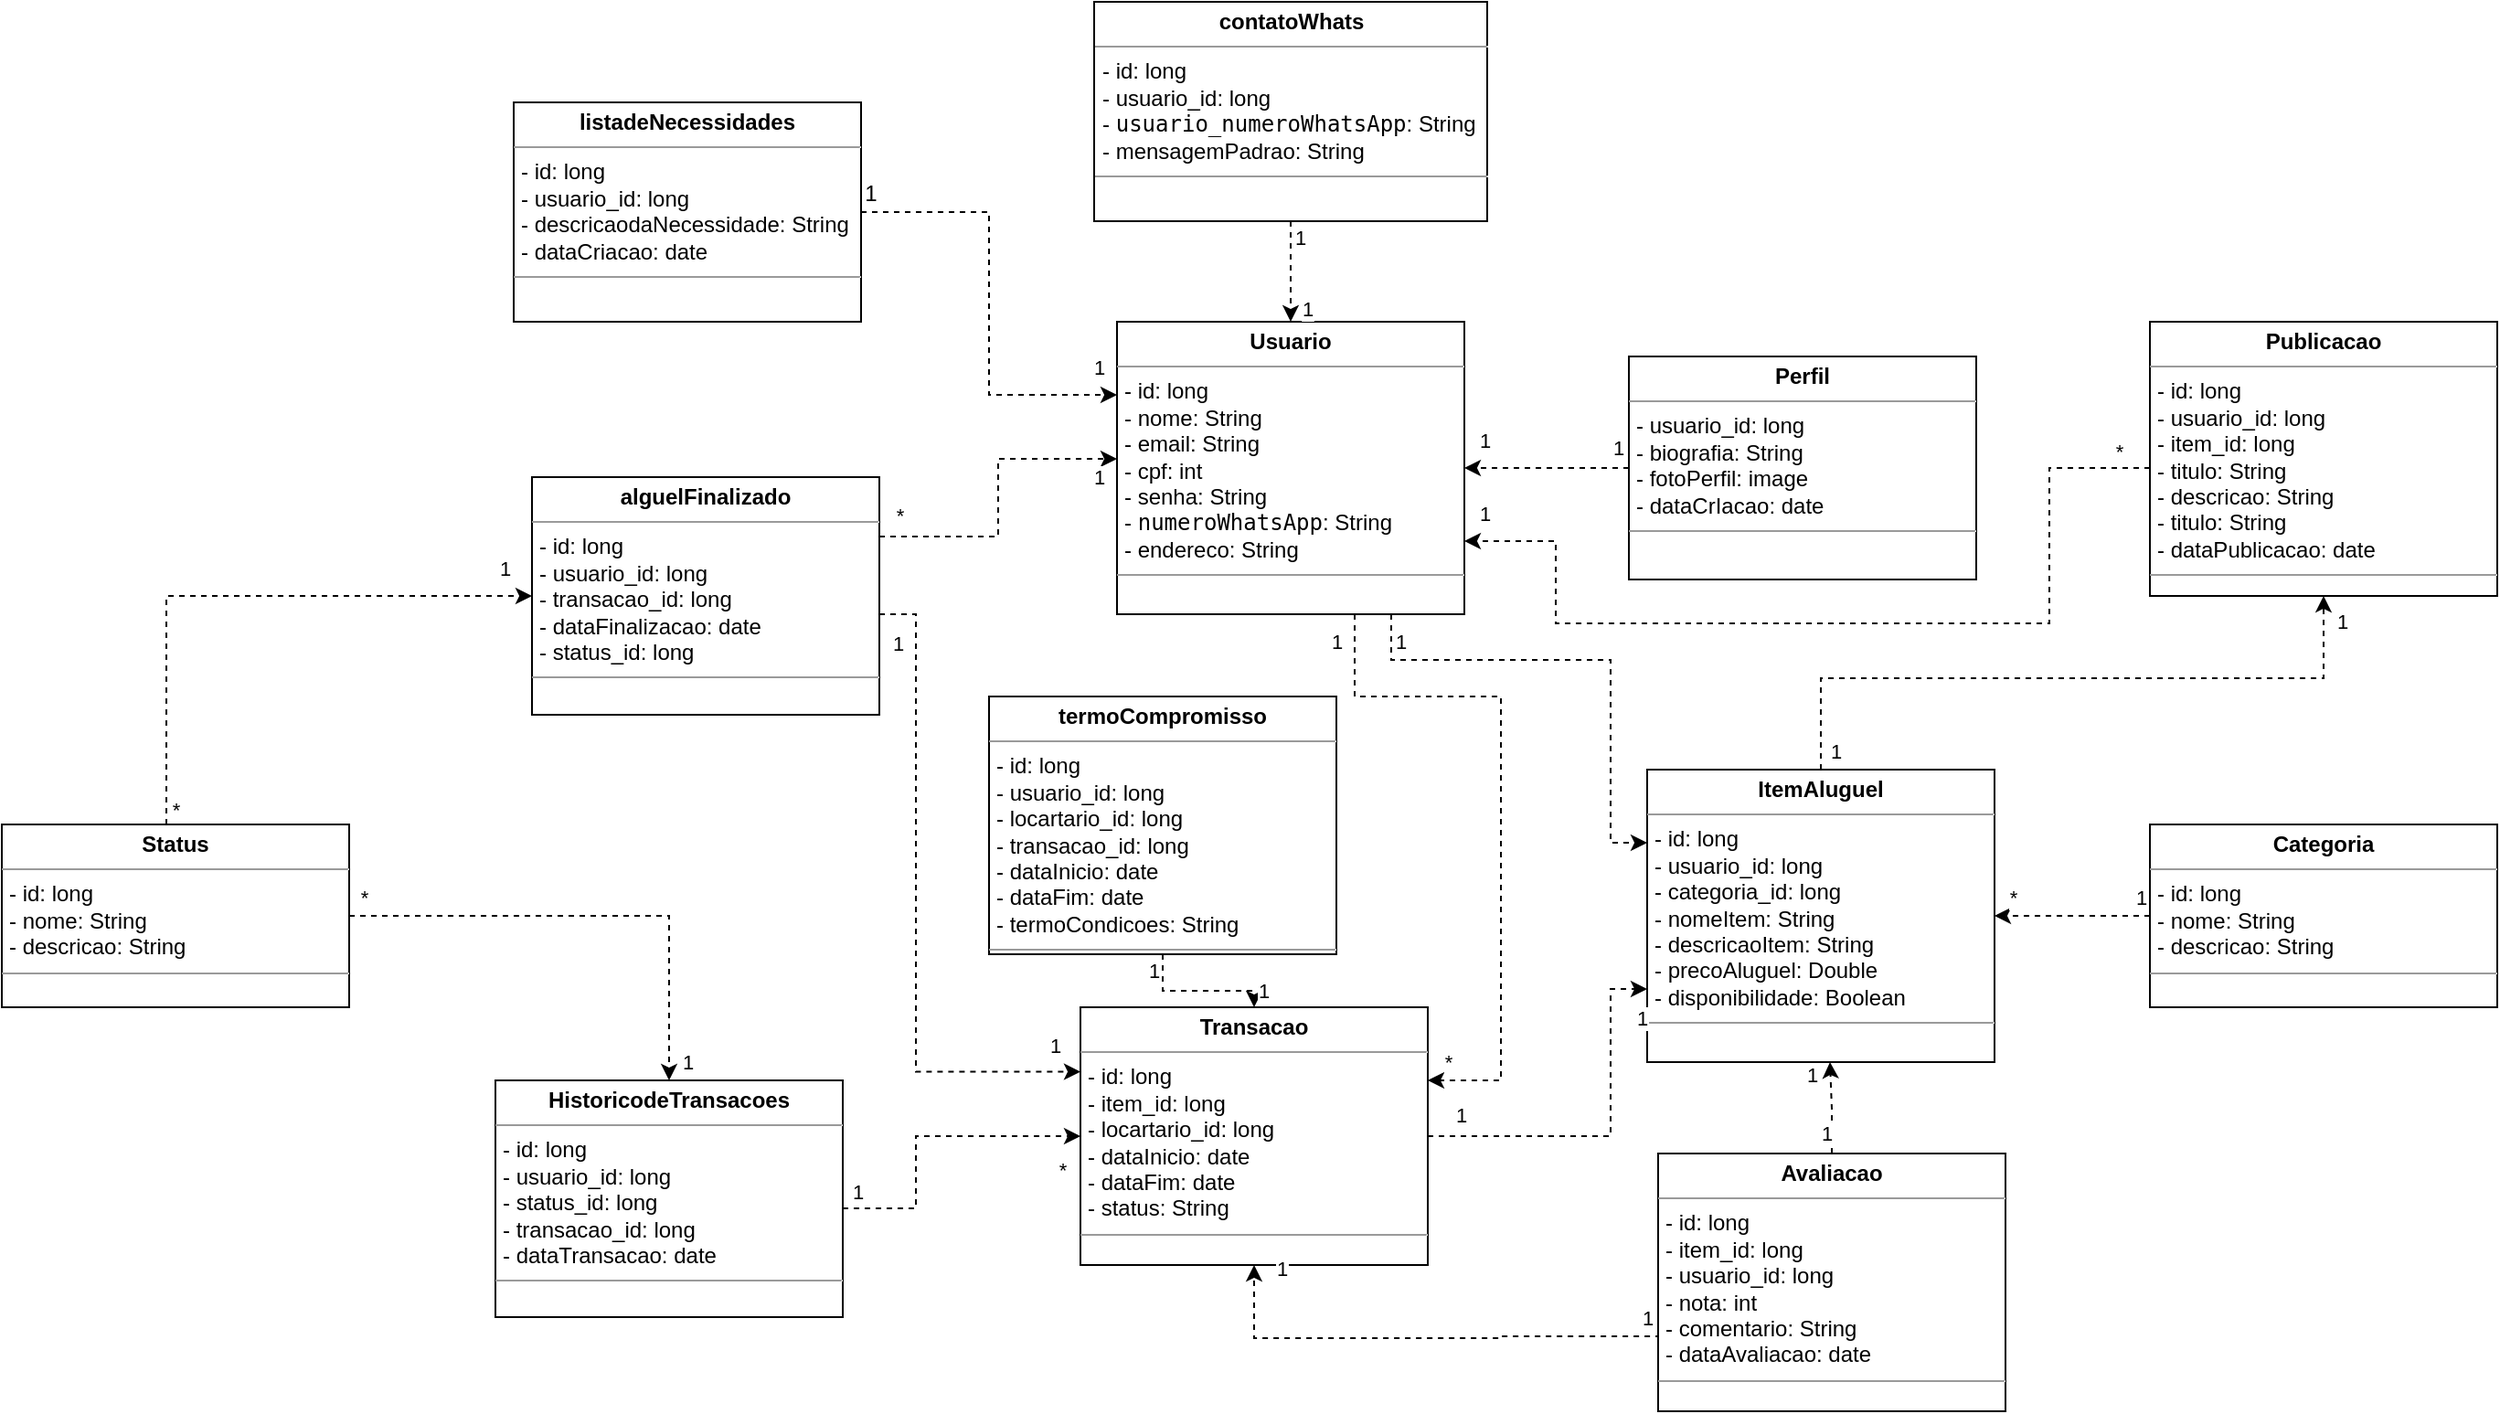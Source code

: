<mxfile version="24.7.12">
  <diagram name="Page-1" id="c4acf3e9-155e-7222-9cf6-157b1a14988f">
    <mxGraphModel grid="1" page="1" gridSize="10" guides="1" tooltips="1" connect="1" arrows="1" fold="1" pageScale="1" pageWidth="850" pageHeight="1100" background="none" math="0" shadow="0">
      <root>
        <mxCell id="0" />
        <mxCell id="1" parent="0" />
        <mxCell id="n1rF1yETlVW7gJXalLBn-2" style="edgeStyle=orthogonalEdgeStyle;rounded=0;orthogonalLoop=1;jettySize=auto;html=1;entryX=0;entryY=0.25;entryDx=0;entryDy=0;dashed=1;" edge="1" parent="1" source="5d2195bd80daf111-18" target="n1rF1yETlVW7gJXalLBn-1">
          <mxGeometry relative="1" as="geometry">
            <Array as="points">
              <mxPoint x="200" y="160" />
              <mxPoint x="320" y="160" />
              <mxPoint x="320" y="260" />
            </Array>
          </mxGeometry>
        </mxCell>
        <mxCell id="n1rF1yETlVW7gJXalLBn-9" value="1" style="edgeLabel;html=1;align=center;verticalAlign=middle;resizable=0;points=[];" vertex="1" connectable="0" parent="n1rF1yETlVW7gJXalLBn-2">
          <mxGeometry x="-0.838" y="2" relative="1" as="geometry">
            <mxPoint x="3" y="-7" as="offset" />
          </mxGeometry>
        </mxCell>
        <mxCell id="n1rF1yETlVW7gJXalLBn-61" style="edgeStyle=orthogonalEdgeStyle;rounded=0;orthogonalLoop=1;jettySize=auto;html=1;dashed=1;" edge="1" parent="1" source="5d2195bd80daf111-18" target="n1rF1yETlVW7gJXalLBn-5">
          <mxGeometry relative="1" as="geometry">
            <Array as="points">
              <mxPoint x="180" y="180" />
              <mxPoint x="260" y="180" />
              <mxPoint x="260" y="390" />
            </Array>
          </mxGeometry>
        </mxCell>
        <mxCell id="n1rF1yETlVW7gJXalLBn-68" value="1" style="edgeLabel;html=1;align=center;verticalAlign=middle;resizable=0;points=[];" vertex="1" connectable="0" parent="n1rF1yETlVW7gJXalLBn-61">
          <mxGeometry x="-0.92" y="2" relative="1" as="geometry">
            <mxPoint x="-12" as="offset" />
          </mxGeometry>
        </mxCell>
        <mxCell id="n1rF1yETlVW7gJXalLBn-69" value="*" style="edgeLabel;html=1;align=center;verticalAlign=middle;resizable=0;points=[];" vertex="1" connectable="0" parent="n1rF1yETlVW7gJXalLBn-61">
          <mxGeometry x="0.891" y="-3" relative="1" as="geometry">
            <mxPoint x="-10" y="-7" as="offset" />
          </mxGeometry>
        </mxCell>
        <mxCell id="5d2195bd80daf111-18" value="&lt;p style=&quot;margin:0px;margin-top:4px;text-align:center;&quot;&gt;&lt;b&gt;Usuario&lt;/b&gt;&lt;/p&gt;&lt;hr size=&quot;1&quot;&gt;&lt;p style=&quot;margin:0px;margin-left:4px;&quot;&gt;- id: long&lt;/p&gt;&lt;p style=&quot;margin:0px;margin-left:4px;&quot;&gt;- nome: String&lt;/p&gt;&lt;p style=&quot;margin:0px;margin-left:4px;&quot;&gt;- email: String&lt;/p&gt;&lt;p style=&quot;margin:0px;margin-left:4px;&quot;&gt;- cpf: int&lt;/p&gt;&lt;p style=&quot;margin:0px;margin-left:4px;&quot;&gt;- senha: String&lt;/p&gt;&lt;p style=&quot;margin:0px;margin-left:4px;&quot;&gt;-&amp;nbsp;&lt;code&gt;numeroWhatsApp&lt;/code&gt;: String&lt;/p&gt;&lt;p style=&quot;margin:0px;margin-left:4px;&quot;&gt;- endereco: String&lt;br&gt;&lt;/p&gt;&lt;hr size=&quot;1&quot;&gt;" style="verticalAlign=top;align=left;overflow=fill;fontSize=12;fontFamily=Helvetica;html=1;rounded=0;shadow=0;comic=0;labelBackgroundColor=none;strokeWidth=1" vertex="1" parent="1">
          <mxGeometry x="50" y="-25" width="190" height="160" as="geometry" />
        </mxCell>
        <mxCell id="n1rF1yETlVW7gJXalLBn-16" style="edgeStyle=orthogonalEdgeStyle;rounded=0;orthogonalLoop=1;jettySize=auto;html=1;entryX=1;entryY=0.5;entryDx=0;entryDy=0;dashed=1;" edge="1" parent="1" source="5d2195bd80daf111-19" target="5d2195bd80daf111-18">
          <mxGeometry relative="1" as="geometry" />
        </mxCell>
        <mxCell id="n1rF1yETlVW7gJXalLBn-17" value="1" style="edgeLabel;html=1;align=center;verticalAlign=middle;resizable=0;points=[];" vertex="1" connectable="0" parent="n1rF1yETlVW7gJXalLBn-16">
          <mxGeometry x="0.855" y="1" relative="1" as="geometry">
            <mxPoint x="4" y="-16" as="offset" />
          </mxGeometry>
        </mxCell>
        <mxCell id="n1rF1yETlVW7gJXalLBn-18" value="1" style="edgeLabel;html=1;align=center;verticalAlign=middle;resizable=0;points=[];" vertex="1" connectable="0" parent="n1rF1yETlVW7gJXalLBn-16">
          <mxGeometry x="-0.935" relative="1" as="geometry">
            <mxPoint x="-3" y="-11" as="offset" />
          </mxGeometry>
        </mxCell>
        <mxCell id="5d2195bd80daf111-19" value="&lt;p style=&quot;margin:0px;margin-top:4px;text-align:center;&quot;&gt;&lt;b&gt;Perfil&lt;/b&gt;&lt;/p&gt;&lt;hr size=&quot;1&quot;&gt;&lt;p style=&quot;margin:0px;margin-left:4px;&quot;&gt;- usuario_id: long&lt;/p&gt;&lt;p style=&quot;margin:0px;margin-left:4px;&quot;&gt;- biografia: String&lt;/p&gt;&lt;p style=&quot;margin:0px;margin-left:4px;&quot;&gt;- fotoPerfil: image&lt;/p&gt;&lt;p style=&quot;margin:0px;margin-left:4px;&quot;&gt;- dataCrIacao: date&lt;/p&gt;&lt;hr size=&quot;1&quot;&gt;&lt;p style=&quot;margin:0px;margin-left:4px;&quot;&gt;&lt;br&gt;&lt;/p&gt;" style="verticalAlign=top;align=left;overflow=fill;fontSize=12;fontFamily=Helvetica;html=1;rounded=0;shadow=0;comic=0;labelBackgroundColor=none;strokeWidth=1" vertex="1" parent="1">
          <mxGeometry x="330" y="-6" width="190" height="122" as="geometry" />
        </mxCell>
        <mxCell id="n1rF1yETlVW7gJXalLBn-4" style="edgeStyle=orthogonalEdgeStyle;rounded=0;orthogonalLoop=1;jettySize=auto;html=1;entryX=1;entryY=0.75;entryDx=0;entryDy=0;dashed=1;" edge="1" parent="1" source="5d2195bd80daf111-20" target="5d2195bd80daf111-18">
          <mxGeometry relative="1" as="geometry">
            <Array as="points">
              <mxPoint x="560" y="55" />
              <mxPoint x="560" y="140" />
              <mxPoint x="290" y="140" />
              <mxPoint x="290" y="95" />
            </Array>
          </mxGeometry>
        </mxCell>
        <mxCell id="n1rF1yETlVW7gJXalLBn-19" value="1" style="edgeLabel;html=1;align=center;verticalAlign=middle;resizable=0;points=[];" vertex="1" connectable="0" parent="n1rF1yETlVW7gJXalLBn-4">
          <mxGeometry x="0.839" y="-1" relative="1" as="geometry">
            <mxPoint x="-30" y="-14" as="offset" />
          </mxGeometry>
        </mxCell>
        <mxCell id="n1rF1yETlVW7gJXalLBn-20" value="*" style="edgeLabel;html=1;align=center;verticalAlign=middle;resizable=0;points=[];" vertex="1" connectable="0" parent="n1rF1yETlVW7gJXalLBn-4">
          <mxGeometry x="-0.948" y="1" relative="1" as="geometry">
            <mxPoint x="-4" y="-10" as="offset" />
          </mxGeometry>
        </mxCell>
        <mxCell id="5d2195bd80daf111-20" value="&lt;p style=&quot;margin:0px;margin-top:4px;text-align:center;&quot;&gt;&lt;b&gt;Publicacao&lt;br&gt;&lt;/b&gt;&lt;/p&gt;&lt;hr size=&quot;1&quot;&gt;&lt;p style=&quot;margin:0px;margin-left:4px;&quot;&gt;- id: long&lt;/p&gt;&lt;p style=&quot;margin:0px;margin-left:4px;&quot;&gt;- usuario_id: long&lt;/p&gt;&lt;p style=&quot;margin:0px;margin-left:4px;&quot;&gt;- item_id: long&lt;/p&gt;&lt;p style=&quot;margin:0px;margin-left:4px;&quot;&gt;- titulo: String&lt;/p&gt;&lt;p style=&quot;margin:0px;margin-left:4px;&quot;&gt;- descricao: String&lt;/p&gt;&lt;p style=&quot;margin:0px;margin-left:4px;&quot;&gt;- titulo: String&lt;/p&gt;&lt;p style=&quot;margin:0px;margin-left:4px;&quot;&gt;- dataPublicacao: date&lt;/p&gt;&lt;hr size=&quot;1&quot;&gt;" style="verticalAlign=top;align=left;overflow=fill;fontSize=12;fontFamily=Helvetica;html=1;rounded=0;shadow=0;comic=0;labelBackgroundColor=none;strokeWidth=1" vertex="1" parent="1">
          <mxGeometry x="615" y="-25" width="190" height="150" as="geometry" />
        </mxCell>
        <mxCell id="n1rF1yETlVW7gJXalLBn-25" style="edgeStyle=orthogonalEdgeStyle;rounded=0;orthogonalLoop=1;jettySize=auto;html=1;entryX=0.5;entryY=1;entryDx=0;entryDy=0;dashed=1;exitX=0.5;exitY=0;exitDx=0;exitDy=0;" edge="1" parent="1" source="n1rF1yETlVW7gJXalLBn-1" target="5d2195bd80daf111-20">
          <mxGeometry relative="1" as="geometry">
            <Array as="points">
              <mxPoint x="435" y="170" />
              <mxPoint x="710" y="170" />
            </Array>
          </mxGeometry>
        </mxCell>
        <mxCell id="n1rF1yETlVW7gJXalLBn-26" value="1" style="edgeLabel;html=1;align=center;verticalAlign=middle;resizable=0;points=[];" vertex="1" connectable="0" parent="n1rF1yETlVW7gJXalLBn-25">
          <mxGeometry x="0.915" relative="1" as="geometry">
            <mxPoint x="10" y="-2" as="offset" />
          </mxGeometry>
        </mxCell>
        <mxCell id="n1rF1yETlVW7gJXalLBn-27" value="1" style="edgeLabel;html=1;align=center;verticalAlign=middle;resizable=0;points=[];" vertex="1" connectable="0" parent="n1rF1yETlVW7gJXalLBn-25">
          <mxGeometry x="-0.657" relative="1" as="geometry">
            <mxPoint x="-6" y="40" as="offset" />
          </mxGeometry>
        </mxCell>
        <mxCell id="n1rF1yETlVW7gJXalLBn-1" value="&lt;p style=&quot;margin:0px;margin-top:4px;text-align:center;&quot;&gt;&lt;b&gt;ItemAluguel&lt;/b&gt;&lt;/p&gt;&lt;hr size=&quot;1&quot;&gt;&lt;p style=&quot;margin:0px;margin-left:4px;&quot;&gt;- id: long&lt;/p&gt;&lt;p style=&quot;margin:0px;margin-left:4px;&quot;&gt;- usuario_id: long&lt;/p&gt;&lt;p style=&quot;margin:0px;margin-left:4px;&quot;&gt;- categoria_id: long&lt;/p&gt;&lt;p style=&quot;margin:0px;margin-left:4px;&quot;&gt;&lt;/p&gt;&lt;p style=&quot;margin:0px;margin-left:4px;&quot;&gt;- nomeItem: String&lt;/p&gt;&lt;p style=&quot;margin:0px;margin-left:4px;&quot;&gt;- descricaoItem: String&lt;/p&gt;&lt;p style=&quot;margin:0px;margin-left:4px;&quot;&gt;- precoAluguel: Double&lt;/p&gt;&lt;p style=&quot;margin:0px;margin-left:4px;&quot;&gt;- disponibilidade: Boolean&lt;/p&gt;&lt;hr size=&quot;1&quot;&gt;" style="verticalAlign=top;align=left;overflow=fill;fontSize=12;fontFamily=Helvetica;html=1;rounded=0;shadow=0;comic=0;labelBackgroundColor=none;strokeWidth=1" vertex="1" parent="1">
          <mxGeometry x="340" y="220" width="190" height="160" as="geometry" />
        </mxCell>
        <mxCell id="n1rF1yETlVW7gJXalLBn-6" style="edgeStyle=orthogonalEdgeStyle;rounded=0;orthogonalLoop=1;jettySize=auto;html=1;dashed=1;entryX=0;entryY=0.75;entryDx=0;entryDy=0;" edge="1" parent="1" source="n1rF1yETlVW7gJXalLBn-5" target="n1rF1yETlVW7gJXalLBn-1">
          <mxGeometry relative="1" as="geometry">
            <Array as="points">
              <mxPoint x="320" y="421" />
              <mxPoint x="320" y="340" />
            </Array>
          </mxGeometry>
        </mxCell>
        <mxCell id="n1rF1yETlVW7gJXalLBn-14" value="1" style="edgeLabel;html=1;align=center;verticalAlign=middle;resizable=0;points=[];" vertex="1" connectable="0" parent="n1rF1yETlVW7gJXalLBn-6">
          <mxGeometry x="-0.818" y="1" relative="1" as="geometry">
            <mxPoint y="-11" as="offset" />
          </mxGeometry>
        </mxCell>
        <mxCell id="n1rF1yETlVW7gJXalLBn-15" value="1" style="edgeLabel;html=1;align=center;verticalAlign=middle;resizable=0;points=[];" vertex="1" connectable="0" parent="n1rF1yETlVW7gJXalLBn-6">
          <mxGeometry x="0.543" relative="1" as="geometry">
            <mxPoint x="17" y="-10" as="offset" />
          </mxGeometry>
        </mxCell>
        <mxCell id="n1rF1yETlVW7gJXalLBn-5" value="&lt;p style=&quot;margin:0px;margin-top:4px;text-align:center;&quot;&gt;&lt;b&gt;Transacao&lt;/b&gt;&lt;/p&gt;&lt;hr size=&quot;1&quot;&gt;&lt;p style=&quot;margin:0px;margin-left:4px;&quot;&gt;- id: long&lt;/p&gt;&lt;p style=&quot;margin:0px;margin-left:4px;&quot;&gt;- item_id: long&lt;/p&gt;&lt;p style=&quot;margin:0px;margin-left:4px;&quot;&gt;&lt;/p&gt;&lt;p style=&quot;margin:0px;margin-left:4px;&quot;&gt;- locartario_id: long&lt;/p&gt;&lt;p style=&quot;margin:0px;margin-left:4px;&quot;&gt;- dataInicio: date&lt;/p&gt;&lt;p style=&quot;margin:0px;margin-left:4px;&quot;&gt;- dataFim: date&lt;/p&gt;&lt;p style=&quot;margin:0px;margin-left:4px;&quot;&gt;- status: String&lt;/p&gt;&lt;p style=&quot;margin:0px;margin-left:4px;&quot;&gt;&lt;/p&gt;&lt;p style=&quot;margin:0px;margin-left:4px;&quot;&gt;&lt;/p&gt;&lt;hr size=&quot;1&quot;&gt;&lt;p style=&quot;margin:0px;margin-left:4px;&quot;&gt;&lt;br&gt;&lt;/p&gt;" style="verticalAlign=top;align=left;overflow=fill;fontSize=12;fontFamily=Helvetica;html=1;rounded=0;shadow=0;comic=0;labelBackgroundColor=none;strokeWidth=1" vertex="1" parent="1">
          <mxGeometry x="30" y="350" width="190" height="141" as="geometry" />
        </mxCell>
        <mxCell id="n1rF1yETlVW7gJXalLBn-8" style="edgeStyle=orthogonalEdgeStyle;rounded=0;orthogonalLoop=1;jettySize=auto;html=1;entryX=0.5;entryY=1;entryDx=0;entryDy=0;dashed=1;" edge="1" parent="1" source="n1rF1yETlVW7gJXalLBn-7">
          <mxGeometry relative="1" as="geometry">
            <mxPoint x="450" y="440" as="sourcePoint" />
            <mxPoint x="440" y="380" as="targetPoint" />
          </mxGeometry>
        </mxCell>
        <mxCell id="n1rF1yETlVW7gJXalLBn-10" value="*" style="edgeLabel;html=1;align=center;verticalAlign=middle;resizable=0;points=[];" vertex="1" connectable="0" parent="n1rF1yETlVW7gJXalLBn-8">
          <mxGeometry x="0.951" y="1" relative="1" as="geometry">
            <mxPoint x="-419" y="58" as="offset" />
          </mxGeometry>
        </mxCell>
        <mxCell id="n1rF1yETlVW7gJXalLBn-11" value="1" style="edgeLabel;html=1;align=center;verticalAlign=middle;resizable=0;points=[];" vertex="1" connectable="0" parent="n1rF1yETlVW7gJXalLBn-8">
          <mxGeometry x="0.8" relative="1" as="geometry">
            <mxPoint x="-10" y="2" as="offset" />
          </mxGeometry>
        </mxCell>
        <mxCell id="n1rF1yETlVW7gJXalLBn-12" value="1" style="edgeLabel;html=1;align=center;verticalAlign=middle;resizable=0;points=[];" vertex="1" connectable="0" parent="n1rF1yETlVW7gJXalLBn-8">
          <mxGeometry x="-0.962" relative="1" as="geometry">
            <mxPoint x="-3" y="-10" as="offset" />
          </mxGeometry>
        </mxCell>
        <mxCell id="n1rF1yETlVW7gJXalLBn-22" style="edgeStyle=orthogonalEdgeStyle;rounded=0;orthogonalLoop=1;jettySize=auto;html=1;dashed=1;entryX=0.5;entryY=1;entryDx=0;entryDy=0;exitX=0.002;exitY=0.701;exitDx=0;exitDy=0;exitPerimeter=0;" edge="1" parent="1">
          <mxGeometry relative="1" as="geometry">
            <mxPoint x="346.38" y="528.841" as="sourcePoint" />
            <mxPoint x="125" y="491.0" as="targetPoint" />
            <Array as="points">
              <mxPoint x="346" y="530" />
              <mxPoint x="260" y="530" />
              <mxPoint x="125" y="531" />
            </Array>
          </mxGeometry>
        </mxCell>
        <mxCell id="n1rF1yETlVW7gJXalLBn-23" value="1" style="edgeLabel;html=1;align=center;verticalAlign=middle;resizable=0;points=[];" vertex="1" connectable="0" parent="n1rF1yETlVW7gJXalLBn-22">
          <mxGeometry x="0.81" relative="1" as="geometry">
            <mxPoint x="15" y="-23" as="offset" />
          </mxGeometry>
        </mxCell>
        <mxCell id="n1rF1yETlVW7gJXalLBn-24" value="1" style="edgeLabel;html=1;align=center;verticalAlign=middle;resizable=0;points=[];" vertex="1" connectable="0" parent="n1rF1yETlVW7gJXalLBn-22">
          <mxGeometry x="-0.91" y="-1" relative="1" as="geometry">
            <mxPoint x="4" y="-9" as="offset" />
          </mxGeometry>
        </mxCell>
        <mxCell id="n1rF1yETlVW7gJXalLBn-7" value="&lt;p style=&quot;margin:0px;margin-top:4px;text-align:center;&quot;&gt;&lt;b&gt;Avaliacao&lt;/b&gt;&lt;/p&gt;&lt;hr size=&quot;1&quot;&gt;&lt;p style=&quot;margin:0px;margin-left:4px;&quot;&gt;- id: long&lt;/p&gt;&lt;p style=&quot;margin:0px;margin-left:4px;&quot;&gt;- item_id: long&lt;/p&gt;&lt;p style=&quot;margin:0px;margin-left:4px;&quot;&gt;- usuario_id: long&lt;/p&gt;&lt;p style=&quot;margin:0px;margin-left:4px;&quot;&gt;- nota: int&lt;/p&gt;&lt;p style=&quot;margin:0px;margin-left:4px;&quot;&gt;- comentario: String&lt;/p&gt;&lt;p style=&quot;margin:0px;margin-left:4px;&quot;&gt;- dataAvaliacao: date&lt;/p&gt;&lt;p style=&quot;margin:0px;margin-left:4px;&quot;&gt;&lt;/p&gt;&lt;p style=&quot;margin:0px;margin-left:4px;&quot;&gt;&lt;/p&gt;&lt;hr size=&quot;1&quot;&gt;&lt;p style=&quot;margin:0px;margin-left:4px;&quot;&gt;&lt;br&gt;&lt;/p&gt;" style="verticalAlign=top;align=left;overflow=fill;fontSize=12;fontFamily=Helvetica;html=1;rounded=0;shadow=0;comic=0;labelBackgroundColor=none;strokeWidth=1" vertex="1" parent="1">
          <mxGeometry x="346" y="430" width="190" height="141" as="geometry" />
        </mxCell>
        <mxCell id="n1rF1yETlVW7gJXalLBn-29" style="edgeStyle=orthogonalEdgeStyle;rounded=0;orthogonalLoop=1;jettySize=auto;html=1;entryX=1;entryY=0.5;entryDx=0;entryDy=0;dashed=1;" edge="1" parent="1" source="n1rF1yETlVW7gJXalLBn-21" target="n1rF1yETlVW7gJXalLBn-1">
          <mxGeometry relative="1" as="geometry" />
        </mxCell>
        <mxCell id="n1rF1yETlVW7gJXalLBn-30" value="1" style="edgeLabel;html=1;align=center;verticalAlign=middle;resizable=0;points=[];" vertex="1" connectable="0" parent="n1rF1yETlVW7gJXalLBn-29">
          <mxGeometry x="0.618" relative="1" as="geometry">
            <mxPoint x="64" y="-10" as="offset" />
          </mxGeometry>
        </mxCell>
        <mxCell id="n1rF1yETlVW7gJXalLBn-31" value="*" style="edgeLabel;html=1;align=center;verticalAlign=middle;resizable=0;points=[];" vertex="1" connectable="0" parent="n1rF1yETlVW7gJXalLBn-29">
          <mxGeometry x="-0.708" relative="1" as="geometry">
            <mxPoint x="-63" y="-10" as="offset" />
          </mxGeometry>
        </mxCell>
        <mxCell id="n1rF1yETlVW7gJXalLBn-21" value="&lt;p style=&quot;margin:0px;margin-top:4px;text-align:center;&quot;&gt;&lt;b&gt;Categoria&lt;/b&gt;&lt;/p&gt;&lt;hr size=&quot;1&quot;&gt;&lt;p style=&quot;margin:0px;margin-left:4px;&quot;&gt;- id: long&lt;/p&gt;&lt;p style=&quot;margin:0px;margin-left:4px;&quot;&gt;- nome: String&lt;/p&gt;&lt;p style=&quot;margin:0px;margin-left:4px;&quot;&gt;- descricao: String&lt;br&gt;&lt;/p&gt;&lt;hr size=&quot;1&quot;&gt;&lt;p style=&quot;margin:0px;margin-left:4px;&quot;&gt;&lt;br&gt;&lt;/p&gt;" style="verticalAlign=top;align=left;overflow=fill;fontSize=12;fontFamily=Helvetica;html=1;rounded=0;shadow=0;comic=0;labelBackgroundColor=none;strokeWidth=1" vertex="1" parent="1">
          <mxGeometry x="615" y="250" width="190" height="100" as="geometry" />
        </mxCell>
        <mxCell id="n1rF1yETlVW7gJXalLBn-35" style="edgeStyle=orthogonalEdgeStyle;rounded=0;orthogonalLoop=1;jettySize=auto;html=1;dashed=1;" edge="1" parent="1" source="n1rF1yETlVW7gJXalLBn-33" target="n1rF1yETlVW7gJXalLBn-34">
          <mxGeometry relative="1" as="geometry" />
        </mxCell>
        <mxCell id="n1rF1yETlVW7gJXalLBn-52" value="1" style="edgeLabel;html=1;align=center;verticalAlign=middle;resizable=0;points=[];" vertex="1" connectable="0" parent="n1rF1yETlVW7gJXalLBn-35">
          <mxGeometry x="0.888" relative="1" as="geometry">
            <mxPoint x="10" y="5" as="offset" />
          </mxGeometry>
        </mxCell>
        <mxCell id="n1rF1yETlVW7gJXalLBn-53" value="*" style="edgeLabel;html=1;align=center;verticalAlign=middle;resizable=0;points=[];" vertex="1" connectable="0" parent="n1rF1yETlVW7gJXalLBn-35">
          <mxGeometry x="-0.939" y="1" relative="1" as="geometry">
            <mxPoint y="-9" as="offset" />
          </mxGeometry>
        </mxCell>
        <mxCell id="n1rF1yETlVW7gJXalLBn-44" style="edgeStyle=orthogonalEdgeStyle;rounded=0;orthogonalLoop=1;jettySize=auto;html=1;dashed=1;" edge="1" parent="1" source="n1rF1yETlVW7gJXalLBn-33" target="n1rF1yETlVW7gJXalLBn-39">
          <mxGeometry relative="1" as="geometry">
            <Array as="points">
              <mxPoint x="-470" y="125" />
            </Array>
          </mxGeometry>
        </mxCell>
        <mxCell id="n1rF1yETlVW7gJXalLBn-54" value="*" style="edgeLabel;html=1;align=center;verticalAlign=middle;resizable=0;points=[];" vertex="1" connectable="0" parent="n1rF1yETlVW7gJXalLBn-44">
          <mxGeometry x="-0.952" y="-1" relative="1" as="geometry">
            <mxPoint x="4" as="offset" />
          </mxGeometry>
        </mxCell>
        <mxCell id="n1rF1yETlVW7gJXalLBn-55" value="1" style="edgeLabel;html=1;align=center;verticalAlign=middle;resizable=0;points=[];" vertex="1" connectable="0" parent="n1rF1yETlVW7gJXalLBn-44">
          <mxGeometry x="0.905" y="1" relative="1" as="geometry">
            <mxPoint y="-14" as="offset" />
          </mxGeometry>
        </mxCell>
        <mxCell id="n1rF1yETlVW7gJXalLBn-33" value="&lt;p style=&quot;margin:0px;margin-top:4px;text-align:center;&quot;&gt;&lt;b&gt;Status&lt;/b&gt;&lt;/p&gt;&lt;hr size=&quot;1&quot;&gt;&lt;p style=&quot;margin:0px;margin-left:4px;&quot;&gt;- id: long&lt;/p&gt;&lt;p style=&quot;margin:0px;margin-left:4px;&quot;&gt;- nome: String&lt;/p&gt;&lt;p style=&quot;margin:0px;margin-left:4px;&quot;&gt;- descricao: String&lt;br&gt;&lt;/p&gt;&lt;hr size=&quot;1&quot;&gt;&lt;p style=&quot;margin:0px;margin-left:4px;&quot;&gt;&lt;br&gt;&lt;/p&gt;" style="verticalAlign=top;align=left;overflow=fill;fontSize=12;fontFamily=Helvetica;html=1;rounded=0;shadow=0;comic=0;labelBackgroundColor=none;strokeWidth=1" vertex="1" parent="1">
          <mxGeometry x="-560" y="250" width="190" height="100" as="geometry" />
        </mxCell>
        <mxCell id="n1rF1yETlVW7gJXalLBn-37" style="edgeStyle=orthogonalEdgeStyle;rounded=0;orthogonalLoop=1;jettySize=auto;html=1;entryX=0;entryY=0.5;entryDx=0;entryDy=0;dashed=1;" edge="1" parent="1" source="n1rF1yETlVW7gJXalLBn-34" target="n1rF1yETlVW7gJXalLBn-5">
          <mxGeometry relative="1" as="geometry">
            <Array as="points">
              <mxPoint x="-60" y="460" />
              <mxPoint x="-60" y="421" />
            </Array>
          </mxGeometry>
        </mxCell>
        <mxCell id="n1rF1yETlVW7gJXalLBn-38" value="1" style="edgeLabel;html=1;align=center;verticalAlign=middle;resizable=0;points=[];" vertex="1" connectable="0" parent="n1rF1yETlVW7gJXalLBn-37">
          <mxGeometry x="-0.95" y="-3" relative="1" as="geometry">
            <mxPoint x="4" y="-12" as="offset" />
          </mxGeometry>
        </mxCell>
        <mxCell id="n1rF1yETlVW7gJXalLBn-34" value="&lt;p style=&quot;margin:0px;margin-top:4px;text-align:center;&quot;&gt;&lt;b&gt;HistoricodeTransacoes&lt;/b&gt;&lt;br&gt;&lt;/p&gt;&lt;hr size=&quot;1&quot;&gt;&lt;p style=&quot;margin:0px;margin-left:4px;&quot;&gt;- id: long&lt;/p&gt;&lt;p style=&quot;margin:0px;margin-left:4px;&quot;&gt;- usuario_id: long&lt;/p&gt;&lt;p style=&quot;margin:0px;margin-left:4px;&quot;&gt;- status_id: long&lt;/p&gt;&lt;p style=&quot;margin:0px;margin-left:4px;&quot;&gt;- transacao_id: long&lt;/p&gt;&lt;p style=&quot;margin:0px;margin-left:4px;&quot;&gt;- dataTransacao: date&lt;/p&gt;&lt;hr size=&quot;1&quot;&gt;&lt;p style=&quot;margin:0px;margin-left:4px;&quot;&gt;&lt;br&gt;&lt;/p&gt;" style="verticalAlign=top;align=left;overflow=fill;fontSize=12;fontFamily=Helvetica;html=1;rounded=0;shadow=0;comic=0;labelBackgroundColor=none;strokeWidth=1" vertex="1" parent="1">
          <mxGeometry x="-290" y="390" width="190" height="129.5" as="geometry" />
        </mxCell>
        <mxCell id="n1rF1yETlVW7gJXalLBn-41" style="edgeStyle=orthogonalEdgeStyle;rounded=0;orthogonalLoop=1;jettySize=auto;html=1;dashed=1;exitX=1;exitY=0.25;exitDx=0;exitDy=0;" edge="1" parent="1" source="n1rF1yETlVW7gJXalLBn-39" target="5d2195bd80daf111-18">
          <mxGeometry relative="1" as="geometry">
            <Array as="points">
              <mxPoint x="-15" y="92" />
              <mxPoint x="-15" y="50" />
            </Array>
          </mxGeometry>
        </mxCell>
        <mxCell id="n1rF1yETlVW7gJXalLBn-48" value="*" style="edgeLabel;html=1;align=center;verticalAlign=middle;resizable=0;points=[];" vertex="1" connectable="0" parent="n1rF1yETlVW7gJXalLBn-41">
          <mxGeometry x="-0.757" y="1" relative="1" as="geometry">
            <mxPoint x="-10" y="-11" as="offset" />
          </mxGeometry>
        </mxCell>
        <mxCell id="n1rF1yETlVW7gJXalLBn-49" value="1" style="edgeLabel;html=1;align=center;verticalAlign=middle;resizable=0;points=[];" vertex="1" connectable="0" parent="n1rF1yETlVW7gJXalLBn-41">
          <mxGeometry x="0.836" relative="1" as="geometry">
            <mxPoint x="4" y="10" as="offset" />
          </mxGeometry>
        </mxCell>
        <mxCell id="n1rF1yETlVW7gJXalLBn-42" style="edgeStyle=orthogonalEdgeStyle;rounded=0;orthogonalLoop=1;jettySize=auto;html=1;dashed=1;entryX=0;entryY=0.25;entryDx=0;entryDy=0;" edge="1" parent="1" source="n1rF1yETlVW7gJXalLBn-39" target="n1rF1yETlVW7gJXalLBn-5">
          <mxGeometry relative="1" as="geometry">
            <mxPoint y="240" as="targetPoint" />
            <Array as="points">
              <mxPoint x="-60" y="135" />
              <mxPoint x="-60" y="385" />
            </Array>
          </mxGeometry>
        </mxCell>
        <mxCell id="n1rF1yETlVW7gJXalLBn-50" value="1" style="edgeLabel;html=1;align=center;verticalAlign=middle;resizable=0;points=[];" vertex="1" connectable="0" parent="n1rF1yETlVW7gJXalLBn-42">
          <mxGeometry x="0.893" y="1" relative="1" as="geometry">
            <mxPoint x="-81" y="-234" as="offset" />
          </mxGeometry>
        </mxCell>
        <mxCell id="n1rF1yETlVW7gJXalLBn-51" value="1" style="edgeLabel;html=1;align=center;verticalAlign=middle;resizable=0;points=[];" vertex="1" connectable="0" parent="n1rF1yETlVW7gJXalLBn-42">
          <mxGeometry x="0.886" y="2" relative="1" as="geometry">
            <mxPoint x="6" y="-13" as="offset" />
          </mxGeometry>
        </mxCell>
        <mxCell id="n1rF1yETlVW7gJXalLBn-39" value="&lt;p style=&quot;margin:0px;margin-top:4px;text-align:center;&quot;&gt;&lt;b&gt;alguelFinalizado&lt;br&gt;&lt;/b&gt;&lt;/p&gt;&lt;hr size=&quot;1&quot;&gt;&lt;p style=&quot;margin:0px;margin-left:4px;&quot;&gt;- id: long&lt;/p&gt;&lt;p style=&quot;margin:0px;margin-left:4px;&quot;&gt;- usuario_id: long&lt;/p&gt;&lt;p style=&quot;margin:0px;margin-left:4px;&quot;&gt;- transacao_id: long&lt;/p&gt;&lt;p style=&quot;margin:0px;margin-left:4px;&quot;&gt;- dataFinalizacao: date&lt;/p&gt;&lt;p style=&quot;margin:0px;margin-left:4px;&quot;&gt;- status_id: long&lt;br&gt;&lt;/p&gt;&lt;hr size=&quot;1&quot;&gt;" style="verticalAlign=top;align=left;overflow=fill;fontSize=12;fontFamily=Helvetica;html=1;rounded=0;shadow=0;comic=0;labelBackgroundColor=none;strokeWidth=1;" vertex="1" parent="1">
          <mxGeometry x="-270" y="60" width="190" height="130" as="geometry" />
        </mxCell>
        <mxCell id="n1rF1yETlVW7gJXalLBn-45" style="edgeStyle=orthogonalEdgeStyle;rounded=0;orthogonalLoop=1;jettySize=auto;html=1;entryX=0;entryY=0.25;entryDx=0;entryDy=0;dashed=1;" edge="1" parent="1" source="n1rF1yETlVW7gJXalLBn-43" target="5d2195bd80daf111-18">
          <mxGeometry relative="1" as="geometry" />
        </mxCell>
        <mxCell id="n1rF1yETlVW7gJXalLBn-47" value="1" style="edgeLabel;html=1;align=center;verticalAlign=middle;resizable=0;points=[];" vertex="1" connectable="0" parent="n1rF1yETlVW7gJXalLBn-45">
          <mxGeometry x="0.882" y="-3" relative="1" as="geometry">
            <mxPoint x="4" y="-18" as="offset" />
          </mxGeometry>
        </mxCell>
        <mxCell id="n1rF1yETlVW7gJXalLBn-43" value="&lt;p style=&quot;margin:0px;margin-top:4px;text-align:center;&quot;&gt;&lt;b&gt;listadeNecessidades&lt;br&gt;&lt;/b&gt;&lt;/p&gt;&lt;hr size=&quot;1&quot;&gt;&lt;p style=&quot;margin:0px;margin-left:4px;&quot;&gt;- id: long&lt;/p&gt;&lt;p style=&quot;margin:0px;margin-left:4px;&quot;&gt;- usuario_id: long&lt;/p&gt;&lt;p style=&quot;margin:0px;margin-left:4px;&quot;&gt;- descricaodaNecessidade: String&lt;/p&gt;&lt;p style=&quot;margin:0px;margin-left:4px;&quot;&gt;- dataCriacao: date&lt;/p&gt;&lt;hr size=&quot;1&quot;&gt;" style="verticalAlign=top;align=left;overflow=fill;fontSize=12;fontFamily=Helvetica;html=1;rounded=0;shadow=0;comic=0;labelBackgroundColor=none;strokeWidth=1;" vertex="1" parent="1">
          <mxGeometry x="-280" y="-145" width="190" height="120" as="geometry" />
        </mxCell>
        <mxCell id="n1rF1yETlVW7gJXalLBn-46" value="1" style="text;html=1;align=center;verticalAlign=middle;resizable=0;points=[];autosize=1;strokeColor=none;fillColor=none;" vertex="1" parent="1">
          <mxGeometry x="-100" y="-110" width="30" height="30" as="geometry" />
        </mxCell>
        <mxCell id="n1rF1yETlVW7gJXalLBn-57" style="edgeStyle=orthogonalEdgeStyle;rounded=0;orthogonalLoop=1;jettySize=auto;html=1;dashed=1;" edge="1" parent="1" source="n1rF1yETlVW7gJXalLBn-56" target="5d2195bd80daf111-18">
          <mxGeometry relative="1" as="geometry" />
        </mxCell>
        <mxCell id="n1rF1yETlVW7gJXalLBn-58" value="1" style="edgeLabel;html=1;align=center;verticalAlign=middle;resizable=0;points=[];" vertex="1" connectable="0" parent="n1rF1yETlVW7gJXalLBn-57">
          <mxGeometry x="-0.689" y="2" relative="1" as="geometry">
            <mxPoint x="3" as="offset" />
          </mxGeometry>
        </mxCell>
        <mxCell id="n1rF1yETlVW7gJXalLBn-59" value="1" style="edgeLabel;html=1;align=center;verticalAlign=middle;resizable=0;points=[];" vertex="1" connectable="0" parent="n1rF1yETlVW7gJXalLBn-57">
          <mxGeometry x="0.793" y="-1" relative="1" as="geometry">
            <mxPoint x="10" y="-2" as="offset" />
          </mxGeometry>
        </mxCell>
        <mxCell id="n1rF1yETlVW7gJXalLBn-56" value="&lt;p style=&quot;margin:0px;margin-top:4px;text-align:center;&quot;&gt;&lt;b&gt;contatoWhats&lt;/b&gt;&lt;/p&gt;&lt;hr size=&quot;1&quot;&gt;&lt;p style=&quot;margin:0px;margin-left:4px;&quot;&gt;- id: long&lt;/p&gt;&lt;p style=&quot;margin:0px;margin-left:4px;&quot;&gt;- usuario_id: long&lt;/p&gt;&lt;p style=&quot;margin:0px;margin-left:4px;&quot;&gt;- &lt;code&gt;usuario_numeroWhatsApp&lt;/code&gt;: String&lt;/p&gt;&lt;p style=&quot;margin:0px;margin-left:4px;&quot;&gt;- mensagemPadrao: String&lt;/p&gt;&lt;hr size=&quot;1&quot;&gt;" style="verticalAlign=top;align=left;overflow=fill;fontSize=12;fontFamily=Helvetica;html=1;rounded=0;shadow=0;comic=0;labelBackgroundColor=none;strokeWidth=1;" vertex="1" parent="1">
          <mxGeometry x="37.5" y="-200" width="215" height="120" as="geometry" />
        </mxCell>
        <mxCell id="n1rF1yETlVW7gJXalLBn-63" style="edgeStyle=orthogonalEdgeStyle;rounded=0;orthogonalLoop=1;jettySize=auto;html=1;dashed=1;" edge="1" parent="1" source="n1rF1yETlVW7gJXalLBn-60" target="n1rF1yETlVW7gJXalLBn-5">
          <mxGeometry relative="1" as="geometry" />
        </mxCell>
        <mxCell id="n1rF1yETlVW7gJXalLBn-66" value="1" style="edgeLabel;html=1;align=center;verticalAlign=middle;resizable=0;points=[];" vertex="1" connectable="0" parent="n1rF1yETlVW7gJXalLBn-63">
          <mxGeometry x="-0.791" relative="1" as="geometry">
            <mxPoint x="-5" as="offset" />
          </mxGeometry>
        </mxCell>
        <mxCell id="n1rF1yETlVW7gJXalLBn-67" value="1" style="edgeLabel;html=1;align=center;verticalAlign=middle;resizable=0;points=[];" vertex="1" connectable="0" parent="n1rF1yETlVW7gJXalLBn-63">
          <mxGeometry x="0.57" relative="1" as="geometry">
            <mxPoint x="13" as="offset" />
          </mxGeometry>
        </mxCell>
        <mxCell id="n1rF1yETlVW7gJXalLBn-60" value="&lt;p style=&quot;margin:0px;margin-top:4px;text-align:center;&quot;&gt;&lt;b&gt;termoCompromisso&lt;/b&gt;&lt;/p&gt;&lt;hr size=&quot;1&quot;&gt;&lt;p style=&quot;margin:0px;margin-left:4px;&quot;&gt;- id: long&lt;/p&gt;&lt;p style=&quot;margin:0px;margin-left:4px;&quot;&gt;- usuario_id: long&lt;/p&gt;&lt;p style=&quot;margin:0px;margin-left:4px;&quot;&gt;- locartario_id: long&lt;/p&gt;&lt;p style=&quot;margin:0px;margin-left:4px;&quot;&gt;- transacao_id: long&lt;br&gt;&lt;/p&gt;&lt;p style=&quot;margin:0px;margin-left:4px;&quot;&gt;- dataInicio: date&lt;/p&gt;&lt;p style=&quot;margin:0px;margin-left:4px;&quot;&gt;- dataFim: date&lt;/p&gt;&lt;p style=&quot;margin:0px;margin-left:4px;&quot;&gt;- termoCondicoes: String&lt;/p&gt;&lt;p style=&quot;margin:0px;margin-left:4px;&quot;&gt;&lt;/p&gt;&lt;p style=&quot;margin:0px;margin-left:4px;&quot;&gt;&lt;/p&gt;&lt;hr size=&quot;1&quot;&gt;&lt;p style=&quot;margin:0px;margin-left:4px;&quot;&gt;&lt;br&gt;&lt;/p&gt;" style="verticalAlign=top;align=left;overflow=fill;fontSize=12;fontFamily=Helvetica;html=1;rounded=0;shadow=0;comic=0;labelBackgroundColor=none;strokeWidth=1" vertex="1" parent="1">
          <mxGeometry x="-20" y="180" width="190" height="141" as="geometry" />
        </mxCell>
      </root>
    </mxGraphModel>
  </diagram>
</mxfile>
